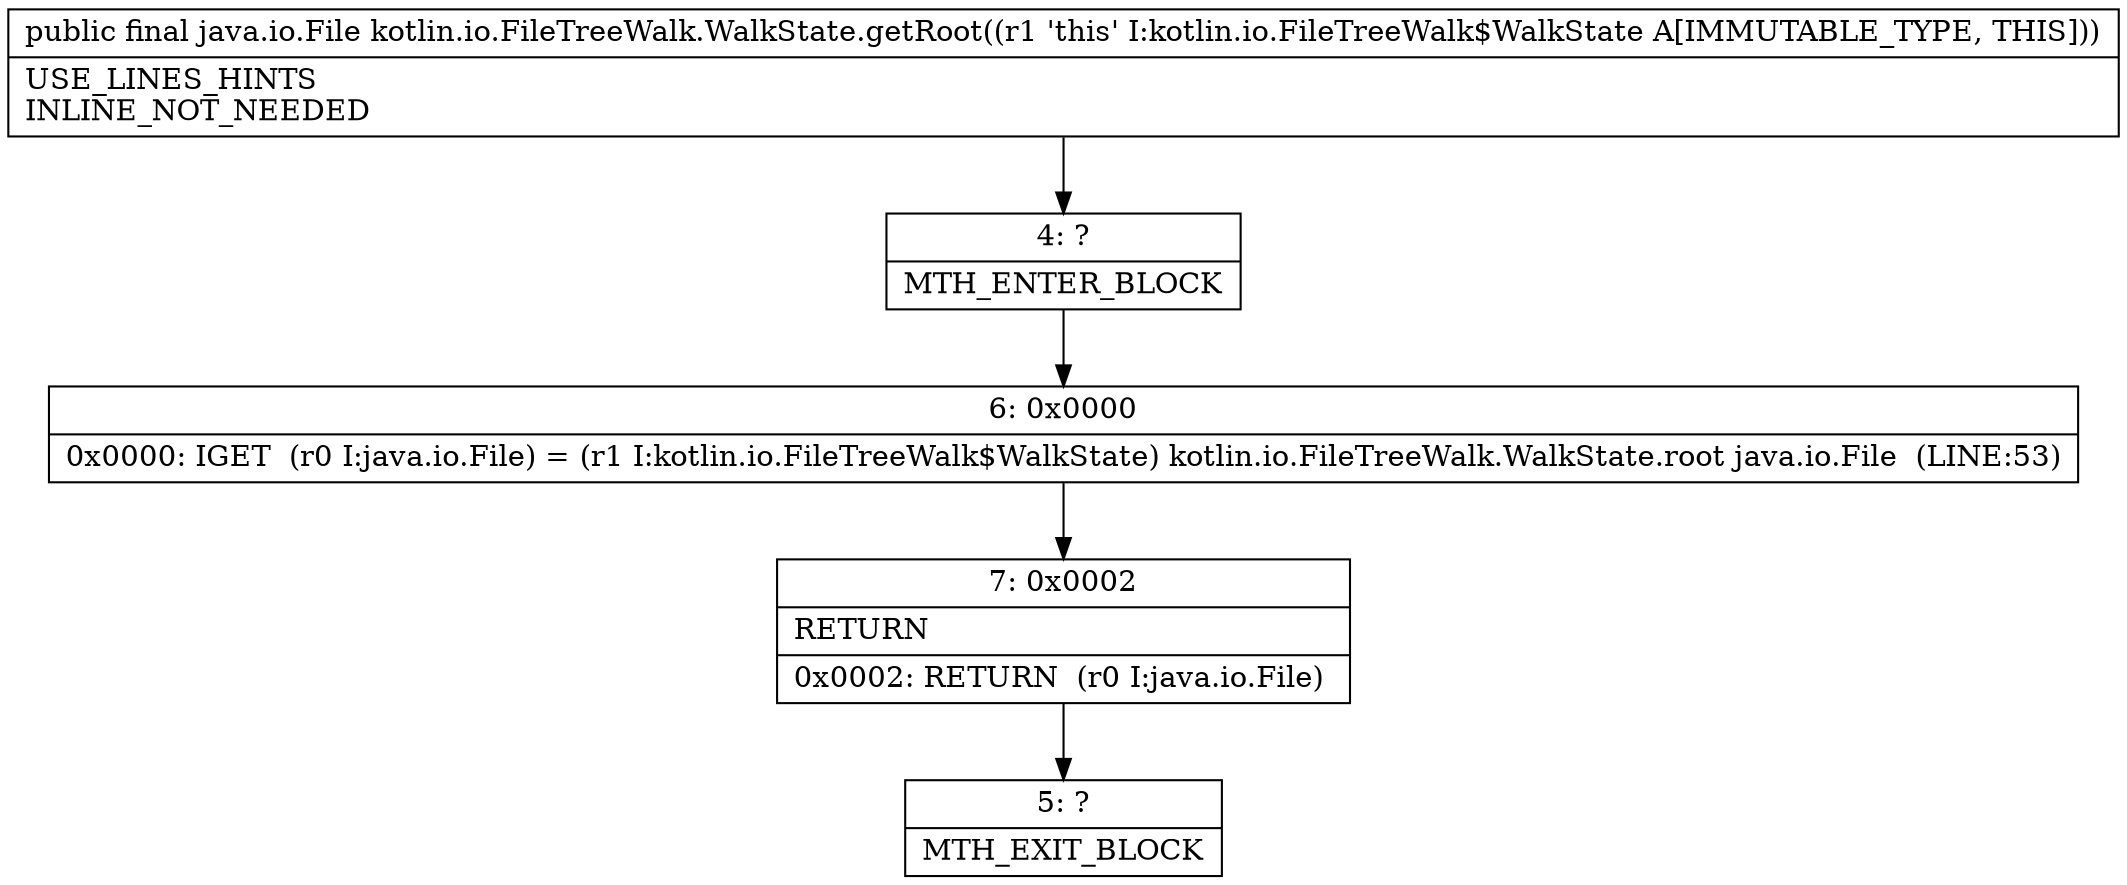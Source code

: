 digraph "CFG forkotlin.io.FileTreeWalk.WalkState.getRoot()Ljava\/io\/File;" {
Node_4 [shape=record,label="{4\:\ ?|MTH_ENTER_BLOCK\l}"];
Node_6 [shape=record,label="{6\:\ 0x0000|0x0000: IGET  (r0 I:java.io.File) = (r1 I:kotlin.io.FileTreeWalk$WalkState) kotlin.io.FileTreeWalk.WalkState.root java.io.File  (LINE:53)\l}"];
Node_7 [shape=record,label="{7\:\ 0x0002|RETURN\l|0x0002: RETURN  (r0 I:java.io.File) \l}"];
Node_5 [shape=record,label="{5\:\ ?|MTH_EXIT_BLOCK\l}"];
MethodNode[shape=record,label="{public final java.io.File kotlin.io.FileTreeWalk.WalkState.getRoot((r1 'this' I:kotlin.io.FileTreeWalk$WalkState A[IMMUTABLE_TYPE, THIS]))  | USE_LINES_HINTS\lINLINE_NOT_NEEDED\l}"];
MethodNode -> Node_4;Node_4 -> Node_6;
Node_6 -> Node_7;
Node_7 -> Node_5;
}

